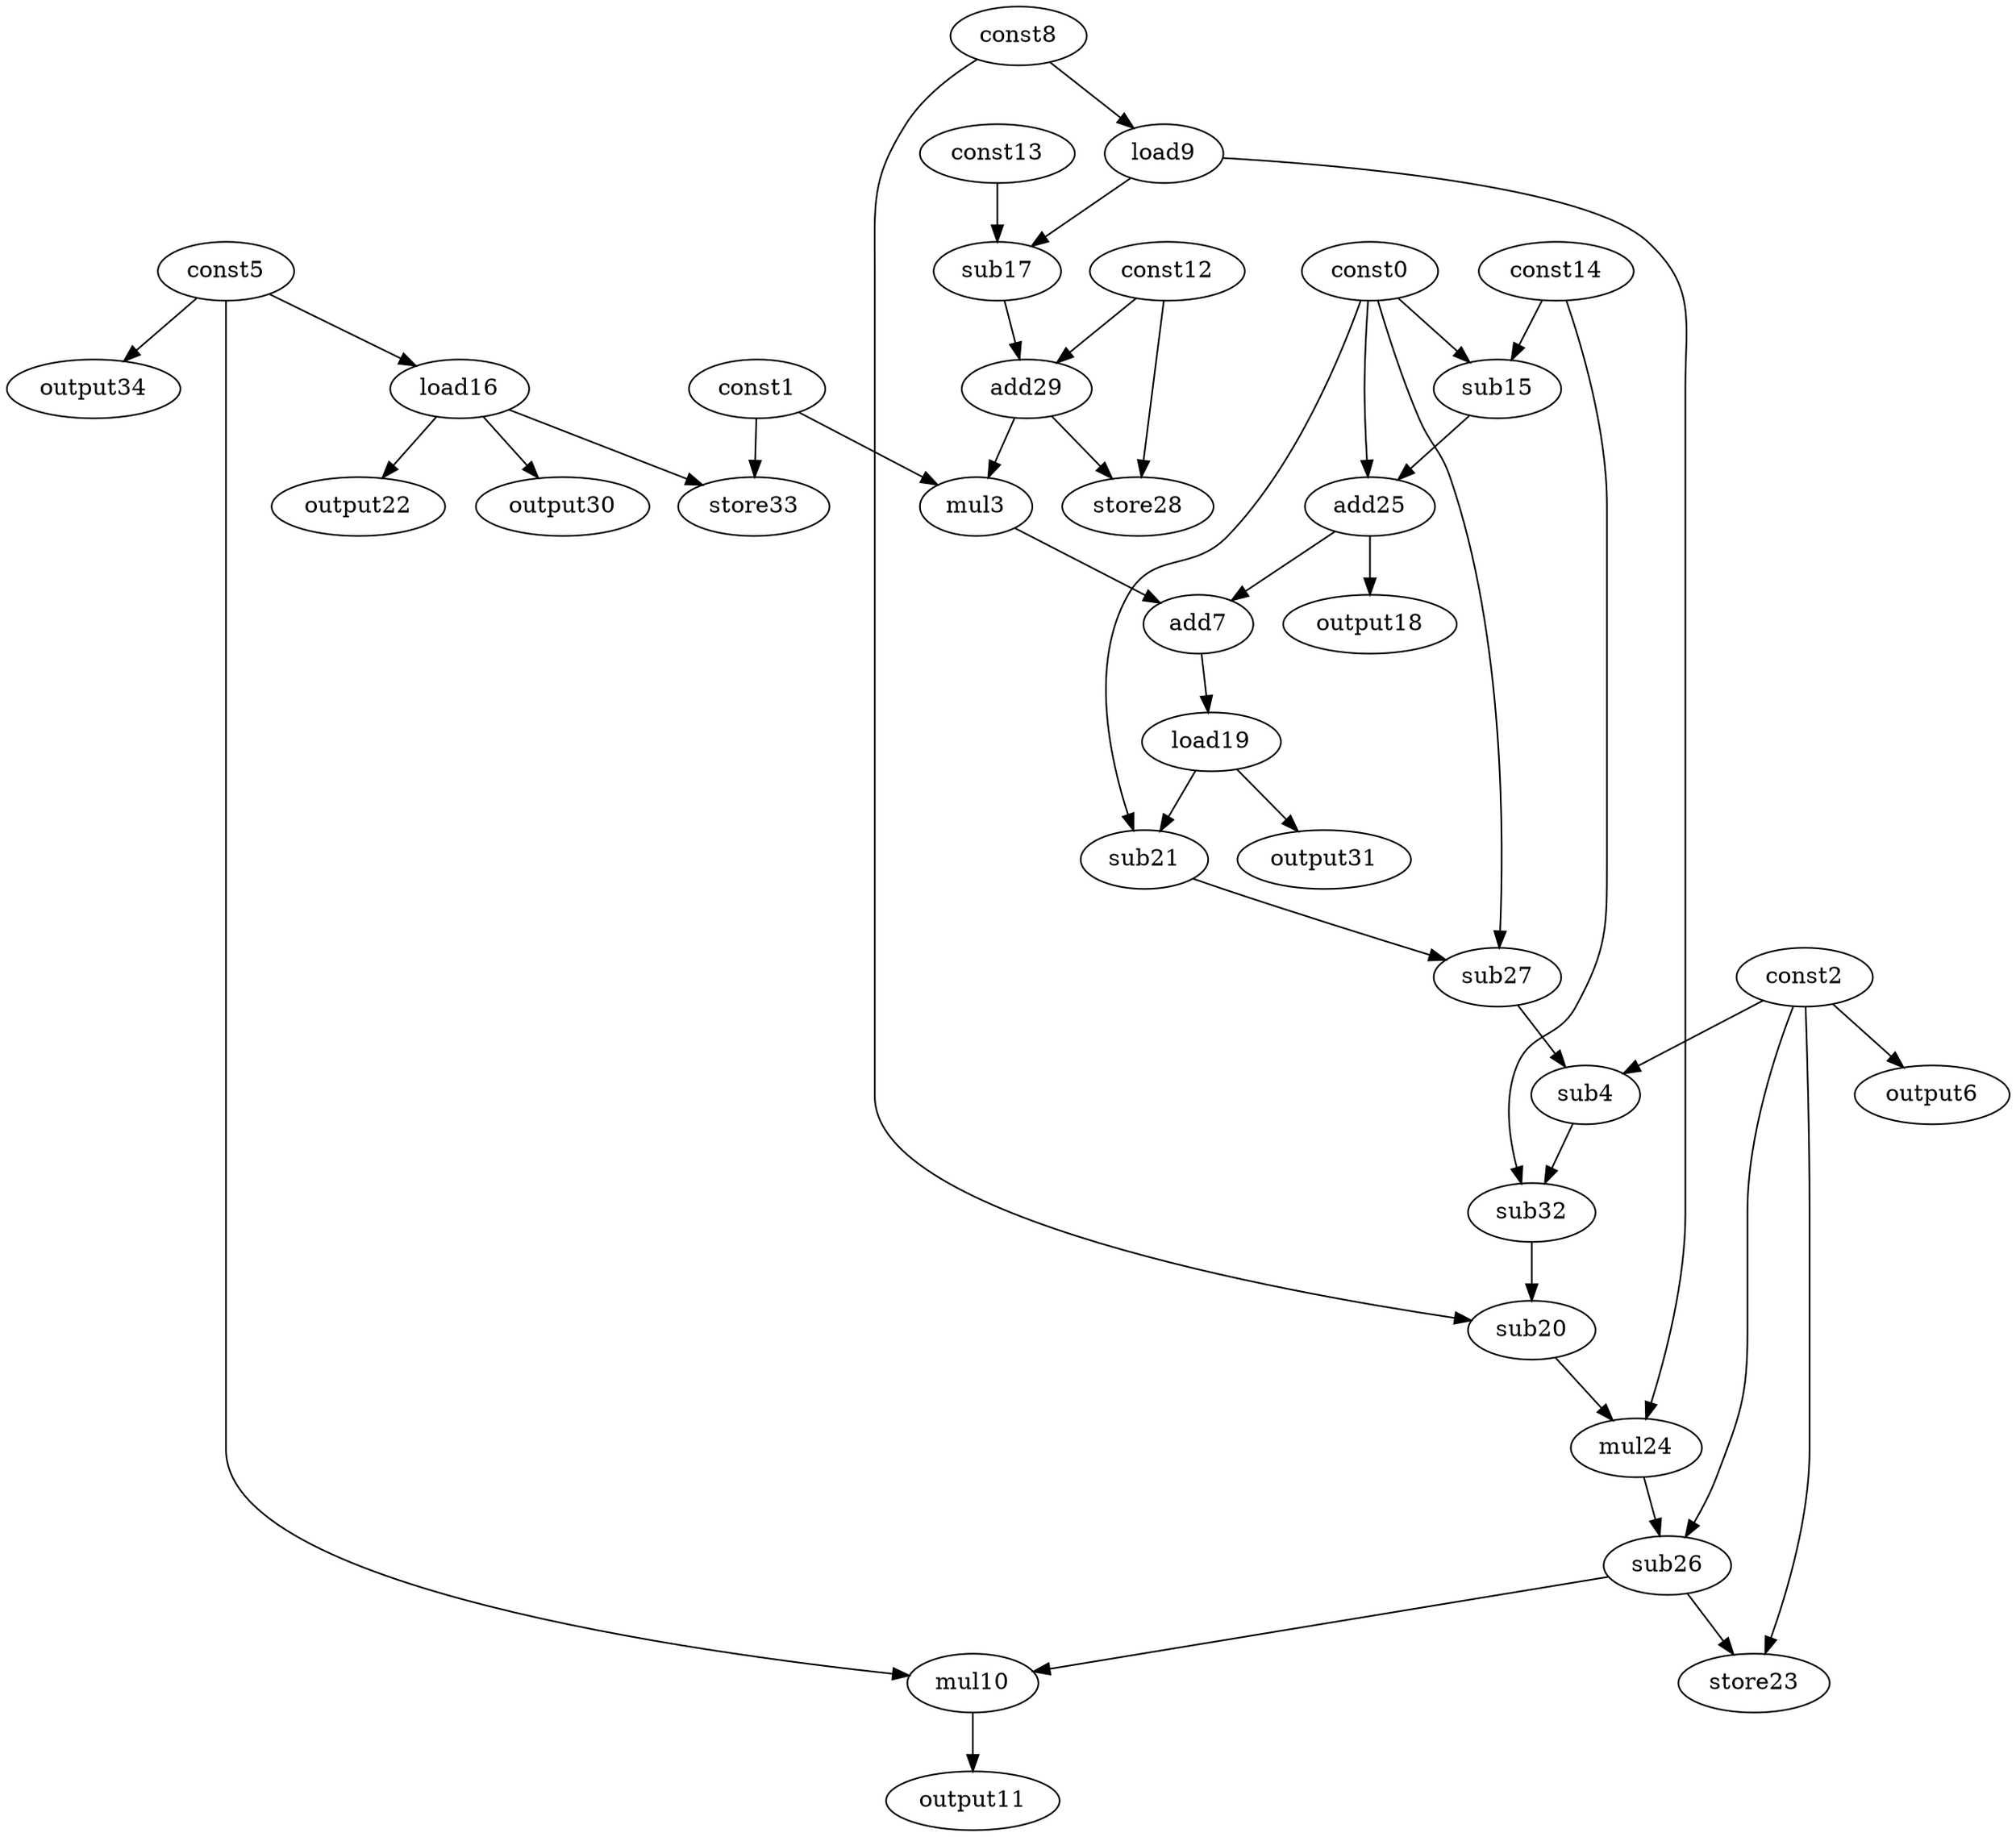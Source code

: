 digraph G { 
const0[opcode=const]; 
const1[opcode=const]; 
const2[opcode=const]; 
mul3[opcode=mul]; 
sub4[opcode=sub]; 
const5[opcode=const]; 
output6[opcode=output]; 
add7[opcode=add]; 
const8[opcode=const]; 
load9[opcode=load]; 
mul10[opcode=mul]; 
output11[opcode=output]; 
const12[opcode=const]; 
const13[opcode=const]; 
const14[opcode=const]; 
sub15[opcode=sub]; 
load16[opcode=load]; 
sub17[opcode=sub]; 
output18[opcode=output]; 
load19[opcode=load]; 
sub20[opcode=sub]; 
sub21[opcode=sub]; 
output22[opcode=output]; 
store23[opcode=store]; 
mul24[opcode=mul]; 
add25[opcode=add]; 
sub26[opcode=sub]; 
sub27[opcode=sub]; 
store28[opcode=store]; 
add29[opcode=add]; 
output30[opcode=output]; 
output31[opcode=output]; 
sub32[opcode=sub]; 
store33[opcode=store]; 
output34[opcode=output]; 
const2->output6[operand=0];
const8->load9[operand=0];
const0->sub15[operand=0];
const14->sub15[operand=1];
const5->load16[operand=0];
const5->output34[operand=0];
load9->sub17[operand=0];
const13->sub17[operand=1];
load16->output22[operand=0];
const0->add25[operand=0];
sub15->add25[operand=1];
load16->output30[operand=0];
load16->store33[operand=0];
const1->store33[operand=1];
add25->output18[operand=0];
sub17->add29[operand=0];
const12->add29[operand=1];
const1->mul3[operand=0];
add29->mul3[operand=1];
const12->store28[operand=0];
add29->store28[operand=1];
add25->add7[operand=0];
mul3->add7[operand=1];
add7->load19[operand=0];
const0->sub21[operand=0];
load19->sub21[operand=1];
load19->output31[operand=0];
const0->sub27[operand=0];
sub21->sub27[operand=1];
const2->sub4[operand=0];
sub27->sub4[operand=1];
sub4->sub32[operand=0];
const14->sub32[operand=1];
sub32->sub20[operand=0];
const8->sub20[operand=1];
load9->mul24[operand=0];
sub20->mul24[operand=1];
mul24->sub26[operand=0];
const2->sub26[operand=1];
sub26->mul10[operand=0];
const5->mul10[operand=1];
const2->store23[operand=0];
sub26->store23[operand=1];
mul10->output11[operand=0];
}
